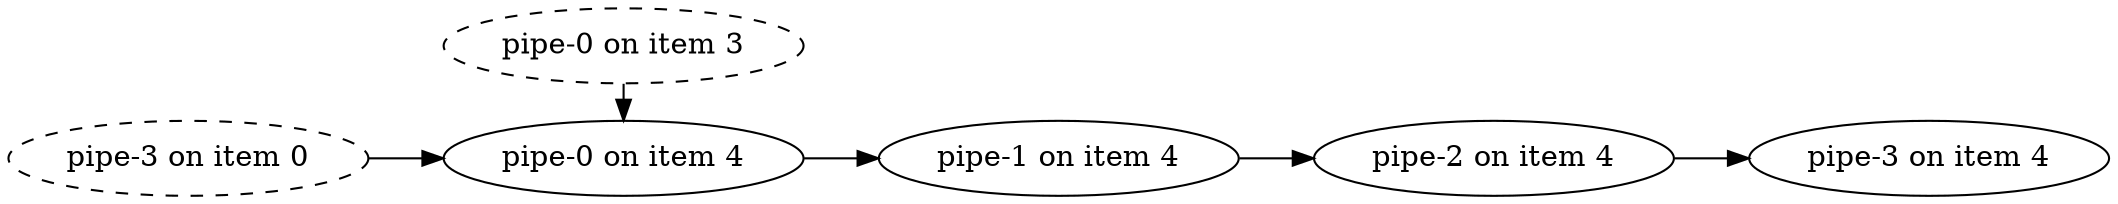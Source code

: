  digraph Taskflow {
rankdir="LR";
#columns
subgraph{
p0[label="pipe-0 on item 4"];
p1[label="pipe-1 on item 4"];
p2[label="pipe-2 on item 4"];
p3[label="pipe-3 on item 4"];
px[label="pipe-3 on item 0",style="dashed"]
}

subgraph {
rank="same"
py[label="pipe-0 on item 3", style="dashed"]    
p0
}

p0 -> p1;
p1 -> p2;
p2 -> p3;
px -> p0;  
py -> p0;
}
